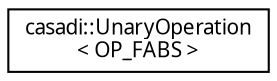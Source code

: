 digraph "Graphical Class Hierarchy"
{
  edge [fontname="FreeSans.ttf",fontsize="10",labelfontname="FreeSans.ttf",labelfontsize="10"];
  node [fontname="FreeSans.ttf",fontsize="10",shape=record];
  rankdir="LR";
  Node1 [label="casadi::UnaryOperation\l\< OP_FABS \>",height=0.2,width=0.4,color="black", fillcolor="white", style="filled",URL="$dd/d57/structcasadi_1_1UnaryOperation_3_01OP__FABS_01_4.html",tooltip="Absolute value. "];
}
